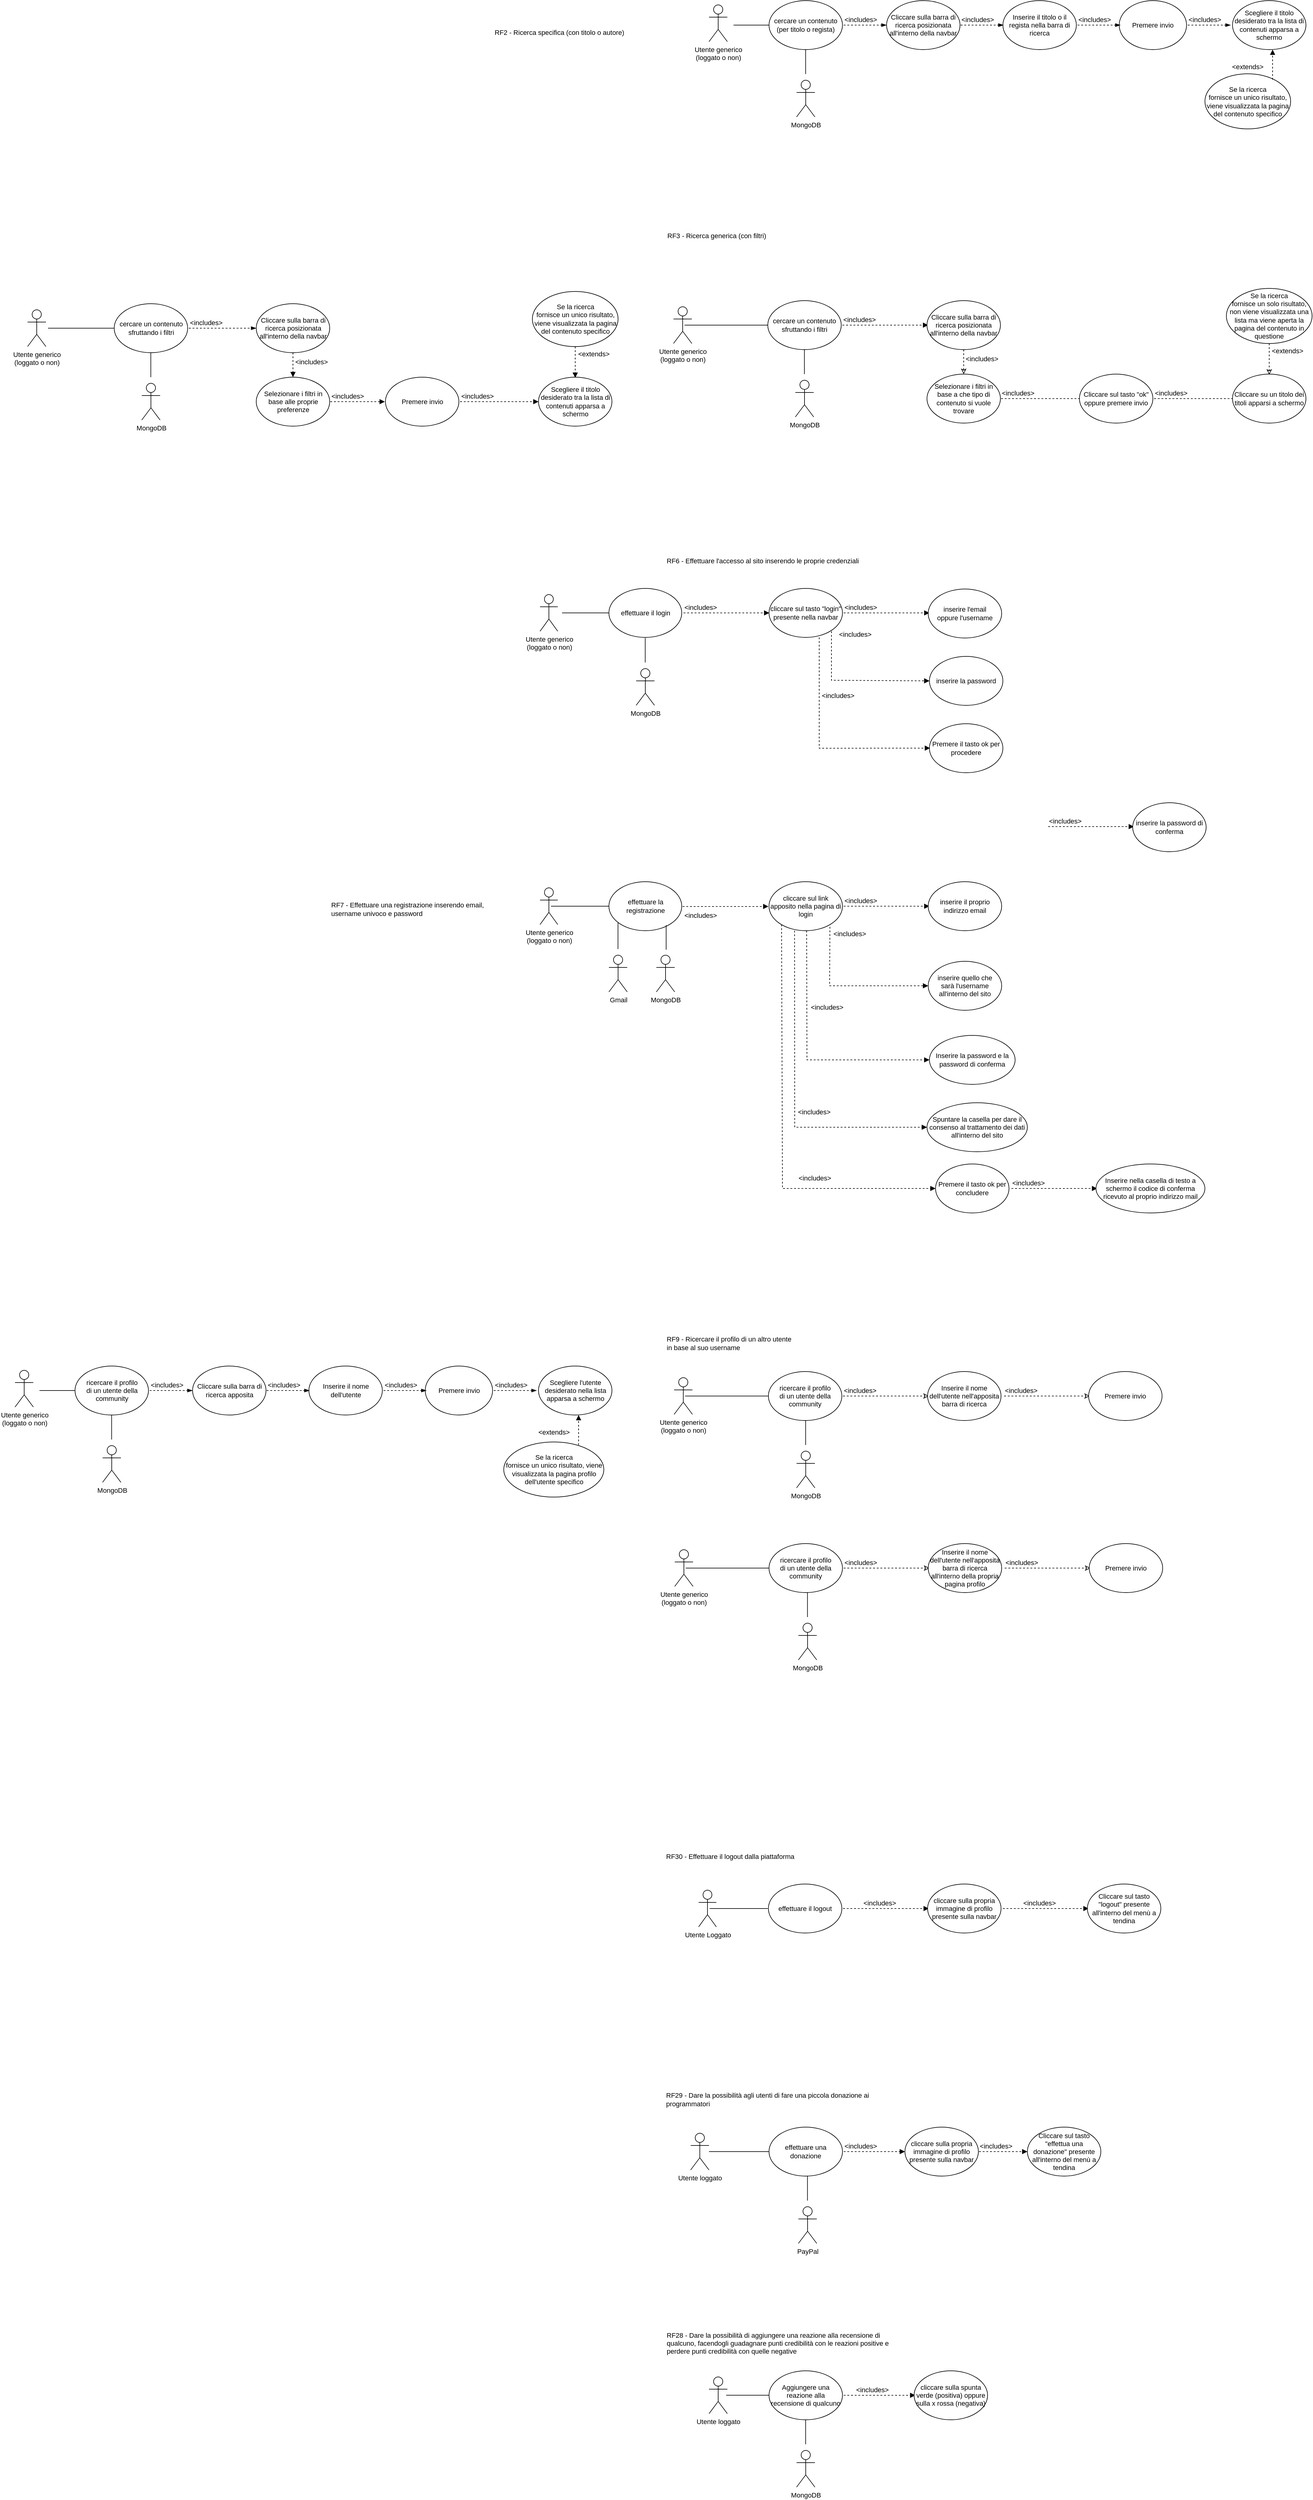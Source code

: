 <mxfile version="20.8.20" type="github">
  <diagram id="BzaeHkW2IxcMUpIrxkIE" name="Pagina-1">
    <mxGraphModel dx="3418" dy="672" grid="1" gridSize="10" guides="1" tooltips="1" connect="1" arrows="1" fold="1" page="1" pageScale="1" pageWidth="827" pageHeight="1169" math="0" shadow="0">
      <root>
        <mxCell id="0" />
        <mxCell id="1" parent="0" />
        <mxCell id="rFBbNZWab7Lw2liJQ4J3-1" value="Utente generico&lt;br&gt;(loggato o non)" style="shape=umlActor;verticalLabelPosition=bottom;verticalAlign=top;html=1;outlineConnect=0;fontSize=11;" parent="1" vertex="1">
          <mxGeometry x="-610" y="277" width="30" height="60" as="geometry" />
        </mxCell>
        <mxCell id="rFBbNZWab7Lw2liJQ4J3-2" value="RF2 - Ricerca specifica (con titolo o autore)" style="text;html=1;strokeColor=none;fillColor=none;align=left;verticalAlign=middle;whiteSpace=wrap;rounded=0;fontSize=11;" parent="1" vertex="1">
          <mxGeometry x="-962" y="307" width="280" height="30" as="geometry" />
        </mxCell>
        <mxCell id="rFBbNZWab7Lw2liJQ4J3-3" value="cercare un contenuto (per titolo o regista)" style="ellipse;whiteSpace=wrap;html=1;fontSize=11;" parent="1" vertex="1">
          <mxGeometry x="-512" y="270" width="120" height="80" as="geometry" />
        </mxCell>
        <mxCell id="rFBbNZWab7Lw2liJQ4J3-4" value="" style="endArrow=blockThin;dashed=1;html=1;rounded=0;fontSize=11;endFill=1;exitX=0.5;exitY=0.5;exitDx=0;exitDy=0;exitPerimeter=0;" parent="1" edge="1">
          <mxGeometry width="50" height="50" relative="1" as="geometry">
            <mxPoint x="-390" y="310" as="sourcePoint" />
            <mxPoint x="-320" y="310" as="targetPoint" />
          </mxGeometry>
        </mxCell>
        <mxCell id="rFBbNZWab7Lw2liJQ4J3-5" value="" style="endArrow=none;html=1;rounded=0;fontSize=11;entryX=0;entryY=0.5;entryDx=0;entryDy=0;endFill=0;" parent="1" target="rFBbNZWab7Lw2liJQ4J3-3" edge="1">
          <mxGeometry width="50" height="50" relative="1" as="geometry">
            <mxPoint x="-570" y="310" as="sourcePoint" />
            <mxPoint x="-528" y="310" as="targetPoint" />
          </mxGeometry>
        </mxCell>
        <mxCell id="rFBbNZWab7Lw2liJQ4J3-6" value="&amp;lt;includes&amp;gt;" style="text;html=1;strokeColor=none;fillColor=none;align=center;verticalAlign=middle;whiteSpace=wrap;rounded=0;fontSize=11;" parent="1" vertex="1">
          <mxGeometry x="-392" y="286" width="60" height="30" as="geometry" />
        </mxCell>
        <mxCell id="rFBbNZWab7Lw2liJQ4J3-7" value="Inserire il titolo o il regista nella barra di ricerca" style="ellipse;whiteSpace=wrap;html=1;fontSize=11;" parent="1" vertex="1">
          <mxGeometry x="-130" y="270" width="120" height="80" as="geometry" />
        </mxCell>
        <mxCell id="rFBbNZWab7Lw2liJQ4J3-9" value="RF3 - Ricerca generica (con filtri)" style="text;html=1;strokeColor=none;fillColor=none;align=left;verticalAlign=middle;whiteSpace=wrap;rounded=0;fontSize=11;" parent="1" vertex="1">
          <mxGeometry x="-680" y="639" width="280" height="30" as="geometry" />
        </mxCell>
        <mxCell id="rFBbNZWab7Lw2liJQ4J3-17" value="Se la ricerca&lt;br&gt;fornisce un unico risultato, viene visualizzata la pagina del contenuto specifico" style="ellipse;whiteSpace=wrap;html=1;fontSize=11;" parent="1" vertex="1">
          <mxGeometry x="200" y="389.5" width="140" height="90" as="geometry" />
        </mxCell>
        <mxCell id="uzrmkmoLNCfaZ5QYGX5--1" value="Utente generico&lt;br style=&quot;border-color: var(--border-color);&quot;&gt;(loggato o non)" style="shape=umlActor;verticalLabelPosition=bottom;verticalAlign=top;html=1;outlineConnect=0;fontSize=11;" parent="1" vertex="1">
          <mxGeometry x="-886" y="1240" width="29" height="60" as="geometry" />
        </mxCell>
        <mxCell id="uzrmkmoLNCfaZ5QYGX5--2" value="RF6 - Effettuare l&#39;accesso al sito inserendo le proprie credenziali" style="text;html=1;strokeColor=none;fillColor=none;align=left;verticalAlign=middle;whiteSpace=wrap;rounded=0;fontSize=11;" parent="1" vertex="1">
          <mxGeometry x="-681" y="1170" width="381" height="30" as="geometry" />
        </mxCell>
        <mxCell id="uzrmkmoLNCfaZ5QYGX5--3" value="cliccare sul tasto &quot;login&quot; presente nella navbar" style="ellipse;whiteSpace=wrap;html=1;fontSize=11;" parent="1" vertex="1">
          <mxGeometry x="-512" y="1230" width="120" height="80" as="geometry" />
        </mxCell>
        <mxCell id="uzrmkmoLNCfaZ5QYGX5--4" value="" style="endArrow=block;dashed=1;html=1;rounded=0;fontSize=11;endFill=1;exitX=0.5;exitY=0.5;exitDx=0;exitDy=0;exitPerimeter=0;" parent="1" edge="1">
          <mxGeometry width="50" height="50" relative="1" as="geometry">
            <mxPoint x="-390" y="1270.0" as="sourcePoint" />
            <mxPoint x="-250" y="1270.0" as="targetPoint" />
          </mxGeometry>
        </mxCell>
        <mxCell id="uzrmkmoLNCfaZ5QYGX5--5" value="" style="endArrow=none;html=1;rounded=0;fontSize=11;entryX=0;entryY=0.5;entryDx=0;entryDy=0;endFill=0;startArrow=none;" parent="1" source="DiBtjp3Jt3tIyl4qhVfu-1" edge="1">
          <mxGeometry width="50" height="50" relative="1" as="geometry">
            <mxPoint x="-868" y="1270.0" as="sourcePoint" />
            <mxPoint x="-732.0" y="1270" as="targetPoint" />
          </mxGeometry>
        </mxCell>
        <mxCell id="uzrmkmoLNCfaZ5QYGX5--6" value="&amp;lt;includes&amp;gt;" style="text;html=1;strokeColor=none;fillColor=none;align=center;verticalAlign=middle;whiteSpace=wrap;rounded=0;fontSize=11;" parent="1" vertex="1">
          <mxGeometry x="-392" y="1246" width="60" height="30" as="geometry" />
        </mxCell>
        <mxCell id="uzrmkmoLNCfaZ5QYGX5--7" value="inserire l&#39;email&lt;br&gt;oppure l&#39;username" style="ellipse;whiteSpace=wrap;html=1;fontSize=11;" parent="1" vertex="1">
          <mxGeometry x="-252" y="1231" width="120" height="80" as="geometry" />
        </mxCell>
        <mxCell id="uzrmkmoLNCfaZ5QYGX5--11" value="" style="endArrow=block;dashed=1;html=1;rounded=0;fontSize=11;endFill=1;entryX=0;entryY=0.5;entryDx=0;entryDy=0;" parent="1" target="uzrmkmoLNCfaZ5QYGX5--13" edge="1">
          <mxGeometry width="50" height="50" relative="1" as="geometry">
            <mxPoint x="-410" y="1300" as="sourcePoint" />
            <mxPoint x="-280" y="1364.0" as="targetPoint" />
            <Array as="points">
              <mxPoint x="-410" y="1380" />
            </Array>
          </mxGeometry>
        </mxCell>
        <mxCell id="uzrmkmoLNCfaZ5QYGX5--12" value="&amp;lt;includes&amp;gt;" style="text;html=1;strokeColor=none;fillColor=none;align=center;verticalAlign=middle;whiteSpace=wrap;rounded=0;fontSize=11;" parent="1" vertex="1">
          <mxGeometry x="-401" y="1290" width="60" height="30" as="geometry" />
        </mxCell>
        <mxCell id="uzrmkmoLNCfaZ5QYGX5--13" value="inserire la password" style="ellipse;whiteSpace=wrap;html=1;fontSize=11;" parent="1" vertex="1">
          <mxGeometry x="-250" y="1341" width="120" height="80" as="geometry" />
        </mxCell>
        <mxCell id="uzrmkmoLNCfaZ5QYGX5--16" value="RF7 - Effettuare una registrazione inserendo email, username univoco e password" style="text;html=1;strokeColor=none;fillColor=none;align=left;verticalAlign=middle;whiteSpace=wrap;rounded=0;fontSize=11;" parent="1" vertex="1">
          <mxGeometry x="-1229.5" y="1739" width="272" height="30" as="geometry" />
        </mxCell>
        <mxCell id="uzrmkmoLNCfaZ5QYGX5--17" value="cliccare sul link apposito nella pagina di login" style="ellipse;whiteSpace=wrap;html=1;fontSize=11;" parent="1" vertex="1">
          <mxGeometry x="-512" y="1709" width="120" height="80" as="geometry" />
        </mxCell>
        <mxCell id="uzrmkmoLNCfaZ5QYGX5--18" value="" style="endArrow=block;dashed=1;html=1;rounded=0;fontSize=11;endFill=1;exitX=0.5;exitY=0.5;exitDx=0;exitDy=0;exitPerimeter=0;" parent="1" edge="1">
          <mxGeometry width="50" height="50" relative="1" as="geometry">
            <mxPoint x="-390" y="1749.0" as="sourcePoint" />
            <mxPoint x="-250" y="1749.0" as="targetPoint" />
          </mxGeometry>
        </mxCell>
        <mxCell id="uzrmkmoLNCfaZ5QYGX5--20" value="&amp;lt;includes&amp;gt;" style="text;html=1;strokeColor=none;fillColor=none;align=center;verticalAlign=middle;whiteSpace=wrap;rounded=0;fontSize=11;" parent="1" vertex="1">
          <mxGeometry x="-392" y="1725" width="60" height="30" as="geometry" />
        </mxCell>
        <mxCell id="uzrmkmoLNCfaZ5QYGX5--21" value="inserire il proprio&lt;br&gt;indirizzo email" style="ellipse;whiteSpace=wrap;html=1;fontSize=11;" parent="1" vertex="1">
          <mxGeometry x="-252" y="1709" width="120" height="80" as="geometry" />
        </mxCell>
        <mxCell id="uzrmkmoLNCfaZ5QYGX5--22" value="" style="endArrow=block;dashed=1;html=1;rounded=0;fontSize=11;endFill=1;exitX=0.829;exitY=0.921;exitDx=0;exitDy=0;entryX=0;entryY=0.5;entryDx=0;entryDy=0;exitPerimeter=0;" parent="1" source="uzrmkmoLNCfaZ5QYGX5--17" target="uzrmkmoLNCfaZ5QYGX5--24" edge="1">
          <mxGeometry width="50" height="50" relative="1" as="geometry">
            <mxPoint x="-420" y="1843.0" as="sourcePoint" />
            <mxPoint x="-280" y="1843.0" as="targetPoint" />
            <Array as="points">
              <mxPoint x="-413" y="1879" />
            </Array>
          </mxGeometry>
        </mxCell>
        <mxCell id="uzrmkmoLNCfaZ5QYGX5--23" value="&amp;lt;includes&amp;gt;" style="text;html=1;strokeColor=none;fillColor=none;align=center;verticalAlign=middle;whiteSpace=wrap;rounded=0;fontSize=11;" parent="1" vertex="1">
          <mxGeometry x="-410" y="1779" width="60" height="30" as="geometry" />
        </mxCell>
        <mxCell id="uzrmkmoLNCfaZ5QYGX5--24" value="inserire quello che&lt;br&gt;sarà l&#39;username&lt;br&gt;all&#39;interno del sito" style="ellipse;whiteSpace=wrap;html=1;fontSize=11;" parent="1" vertex="1">
          <mxGeometry x="-252" y="1839" width="120" height="80" as="geometry" />
        </mxCell>
        <mxCell id="uzrmkmoLNCfaZ5QYGX5--26" value="" style="endArrow=block;dashed=1;html=1;rounded=0;fontSize=11;endFill=1;exitX=0.829;exitY=0.921;exitDx=0;exitDy=0;exitPerimeter=0;entryX=0;entryY=0.5;entryDx=0;entryDy=0;" parent="1" target="uzrmkmoLNCfaZ5QYGX5--28" edge="1">
          <mxGeometry width="50" height="50" relative="1" as="geometry">
            <mxPoint x="-450.52" y="1789.0" as="sourcePoint" />
            <mxPoint x="-252" y="2025" as="targetPoint" />
            <Array as="points">
              <mxPoint x="-450" y="2000" />
            </Array>
          </mxGeometry>
        </mxCell>
        <mxCell id="uzrmkmoLNCfaZ5QYGX5--27" value="&amp;lt;includes&amp;gt;" style="text;html=1;strokeColor=none;fillColor=none;align=center;verticalAlign=middle;whiteSpace=wrap;rounded=0;fontSize=11;" parent="1" vertex="1">
          <mxGeometry x="-447" y="1899" width="60" height="30" as="geometry" />
        </mxCell>
        <mxCell id="uzrmkmoLNCfaZ5QYGX5--28" value="Inserire la password e la password di conferma" style="ellipse;whiteSpace=wrap;html=1;fontSize=11;" parent="1" vertex="1">
          <mxGeometry x="-250" y="1960" width="140" height="80" as="geometry" />
        </mxCell>
        <mxCell id="uzrmkmoLNCfaZ5QYGX5--29" value="" style="endArrow=block;dashed=1;html=1;rounded=0;fontSize=11;endFill=1;exitX=0.829;exitY=0.921;exitDx=0;exitDy=0;exitPerimeter=0;entryX=0;entryY=0.5;entryDx=0;entryDy=0;" parent="1" target="uzrmkmoLNCfaZ5QYGX5--31" edge="1">
          <mxGeometry width="50" height="50" relative="1" as="geometry">
            <mxPoint x="-491.52" y="1779.0" as="sourcePoint" />
            <mxPoint x="-252" y="2145" as="targetPoint" />
            <Array as="points">
              <mxPoint x="-490" y="2210" />
            </Array>
          </mxGeometry>
        </mxCell>
        <mxCell id="uzrmkmoLNCfaZ5QYGX5--30" value="&amp;lt;includes&amp;gt;" style="text;html=1;strokeColor=none;fillColor=none;align=center;verticalAlign=middle;whiteSpace=wrap;rounded=0;fontSize=11;" parent="1" vertex="1">
          <mxGeometry x="-467" y="2178" width="60" height="30" as="geometry" />
        </mxCell>
        <mxCell id="uzrmkmoLNCfaZ5QYGX5--31" value="Premere il tasto ok per concludere" style="ellipse;whiteSpace=wrap;html=1;fontSize=11;" parent="1" vertex="1">
          <mxGeometry x="-240" y="2170" width="120" height="80" as="geometry" />
        </mxCell>
        <mxCell id="uzrmkmoLNCfaZ5QYGX5--78" value="Utente generico&lt;br&gt;(loggato o non)" style="shape=umlActor;verticalLabelPosition=bottom;verticalAlign=top;html=1;outlineConnect=0;fontSize=11;" parent="1" vertex="1">
          <mxGeometry x="-667" y="2519" width="30" height="60" as="geometry" />
        </mxCell>
        <mxCell id="uzrmkmoLNCfaZ5QYGX5--79" value="RF9 - Ricercare il profilo di un altro utente&lt;br&gt;in base al suo username" style="text;html=1;strokeColor=none;fillColor=none;align=left;verticalAlign=middle;whiteSpace=wrap;rounded=0;fontSize=11;" parent="1" vertex="1">
          <mxGeometry x="-681" y="2448" width="280" height="30" as="geometry" />
        </mxCell>
        <mxCell id="uzrmkmoLNCfaZ5QYGX5--80" value="ricercare il profilo&lt;br&gt;di un utente della&lt;br&gt;community" style="ellipse;whiteSpace=wrap;html=1;fontSize=11;" parent="1" vertex="1">
          <mxGeometry x="-513" y="2509" width="120" height="80" as="geometry" />
        </mxCell>
        <mxCell id="uzrmkmoLNCfaZ5QYGX5--81" value="" style="endArrow=classic;dashed=1;html=1;rounded=0;fontSize=11;endFill=0;exitX=0.5;exitY=0.5;exitDx=0;exitDy=0;exitPerimeter=0;" parent="1" edge="1">
          <mxGeometry width="50" height="50" relative="1" as="geometry">
            <mxPoint x="-391" y="2549" as="sourcePoint" />
            <mxPoint x="-251" y="2549" as="targetPoint" />
          </mxGeometry>
        </mxCell>
        <mxCell id="uzrmkmoLNCfaZ5QYGX5--82" value="" style="endArrow=none;html=1;rounded=0;fontSize=11;entryX=0;entryY=0.5;entryDx=0;entryDy=0;endFill=0;" parent="1" target="uzrmkmoLNCfaZ5QYGX5--80" edge="1">
          <mxGeometry width="50" height="50" relative="1" as="geometry">
            <mxPoint x="-649" y="2549" as="sourcePoint" />
            <mxPoint x="-529" y="2549" as="targetPoint" />
          </mxGeometry>
        </mxCell>
        <mxCell id="uzrmkmoLNCfaZ5QYGX5--83" value="&amp;lt;includes&amp;gt;" style="text;html=1;strokeColor=none;fillColor=none;align=center;verticalAlign=middle;whiteSpace=wrap;rounded=0;fontSize=11;" parent="1" vertex="1">
          <mxGeometry x="-393" y="2525" width="60" height="30" as="geometry" />
        </mxCell>
        <mxCell id="uzrmkmoLNCfaZ5QYGX5--84" value="Inserire il nome&lt;br&gt;dell&#39;utente nell&#39;apposita barra di ricerca" style="ellipse;whiteSpace=wrap;html=1;fontSize=11;" parent="1" vertex="1">
          <mxGeometry x="-253" y="2509" width="120" height="80" as="geometry" />
        </mxCell>
        <mxCell id="C8PdjClwqBsb0L9fgQ4Y-2" value="RF30 - Effettuare il logout dalla piattaforma" style="text;html=1;strokeColor=none;fillColor=none;align=left;verticalAlign=middle;whiteSpace=wrap;rounded=0;fontSize=11;" parent="1" vertex="1">
          <mxGeometry x="-682" y="3286" width="381" height="30" as="geometry" />
        </mxCell>
        <mxCell id="C8PdjClwqBsb0L9fgQ4Y-3" value="effettuare il logout" style="ellipse;whiteSpace=wrap;html=1;fontSize=11;" parent="1" vertex="1">
          <mxGeometry x="-513" y="3346" width="120" height="80" as="geometry" />
        </mxCell>
        <mxCell id="C8PdjClwqBsb0L9fgQ4Y-4" value="" style="endArrow=block;dashed=1;html=1;rounded=0;fontSize=11;endFill=1;exitX=0.5;exitY=0.5;exitDx=0;exitDy=0;exitPerimeter=0;" parent="1" edge="1">
          <mxGeometry width="50" height="50" relative="1" as="geometry">
            <mxPoint x="-391" y="3386" as="sourcePoint" />
            <mxPoint x="-251" y="3386" as="targetPoint" />
          </mxGeometry>
        </mxCell>
        <mxCell id="C8PdjClwqBsb0L9fgQ4Y-6" value="&amp;lt;includes&amp;gt;" style="text;html=1;strokeColor=none;fillColor=none;align=center;verticalAlign=middle;whiteSpace=wrap;rounded=0;fontSize=11;" parent="1" vertex="1">
          <mxGeometry x="-361" y="3362" width="60" height="30" as="geometry" />
        </mxCell>
        <mxCell id="C8PdjClwqBsb0L9fgQ4Y-7" value="cliccare sulla propria immagine di profilo presente sulla navbar" style="ellipse;whiteSpace=wrap;html=1;fontSize=11;" parent="1" vertex="1">
          <mxGeometry x="-253" y="3346" width="120" height="80" as="geometry" />
        </mxCell>
        <mxCell id="C8PdjClwqBsb0L9fgQ4Y-11" value="Utente loggato" style="shape=umlActor;verticalLabelPosition=bottom;verticalAlign=top;html=1;outlineConnect=0;fontSize=11;" parent="1" vertex="1">
          <mxGeometry x="-640" y="3753" width="30" height="60" as="geometry" />
        </mxCell>
        <mxCell id="C8PdjClwqBsb0L9fgQ4Y-12" value="RF29 - Dare la possibilità agli utenti di fare una piccola donazione ai programmatori" style="text;html=1;strokeColor=none;fillColor=none;align=left;verticalAlign=middle;whiteSpace=wrap;rounded=0;fontSize=11;" parent="1" vertex="1">
          <mxGeometry x="-682" y="3683" width="381" height="30" as="geometry" />
        </mxCell>
        <mxCell id="C8PdjClwqBsb0L9fgQ4Y-15" value="" style="endArrow=none;html=1;rounded=0;fontSize=11;entryX=0;entryY=0.5;entryDx=0;entryDy=0;endFill=0;" parent="1" edge="1">
          <mxGeometry width="50" height="50" relative="1" as="geometry">
            <mxPoint x="-600" y="3783" as="sourcePoint" />
            <mxPoint x="-513.0" y="3783" as="targetPoint" />
          </mxGeometry>
        </mxCell>
        <mxCell id="C8PdjClwqBsb0L9fgQ4Y-21" value="Utente loggato" style="shape=umlActor;verticalLabelPosition=bottom;verticalAlign=top;html=1;outlineConnect=0;fontSize=11;" parent="1" vertex="1">
          <mxGeometry x="-610" y="4151" width="30" height="60" as="geometry" />
        </mxCell>
        <mxCell id="C8PdjClwqBsb0L9fgQ4Y-22" value="RF28 - Dare la possibilità di aggiungere una reazione alla recensione di qualcuno, facendogli guadagnare punti credibilità con le reazioni positive e perdere punti credibilità con quelle negative" style="text;html=1;strokeColor=none;fillColor=none;align=left;verticalAlign=middle;whiteSpace=wrap;rounded=0;fontSize=11;" parent="1" vertex="1">
          <mxGeometry x="-681" y="4081" width="381" height="30" as="geometry" />
        </mxCell>
        <mxCell id="C8PdjClwqBsb0L9fgQ4Y-23" value="Aggiungere una reazione alla recensione di qualcuno" style="ellipse;whiteSpace=wrap;html=1;fontSize=11;" parent="1" vertex="1">
          <mxGeometry x="-512" y="4141" width="120" height="80" as="geometry" />
        </mxCell>
        <mxCell id="C8PdjClwqBsb0L9fgQ4Y-24" value="" style="endArrow=block;dashed=1;html=1;rounded=0;fontSize=11;endFill=1;" parent="1" edge="1">
          <mxGeometry width="50" height="50" relative="1" as="geometry">
            <mxPoint x="-390" y="4181" as="sourcePoint" />
            <mxPoint x="-273" y="4181" as="targetPoint" />
          </mxGeometry>
        </mxCell>
        <mxCell id="C8PdjClwqBsb0L9fgQ4Y-25" value="" style="endArrow=none;html=1;rounded=0;fontSize=11;endFill=0;" parent="1" edge="1">
          <mxGeometry width="50" height="50" relative="1" as="geometry">
            <mxPoint x="-582" y="4180.9" as="sourcePoint" />
            <mxPoint x="-512" y="4180.9" as="targetPoint" />
          </mxGeometry>
        </mxCell>
        <mxCell id="C8PdjClwqBsb0L9fgQ4Y-26" value="&amp;lt;includes&amp;gt;" style="text;html=1;strokeColor=none;fillColor=none;align=center;verticalAlign=middle;whiteSpace=wrap;rounded=0;fontSize=11;" parent="1" vertex="1">
          <mxGeometry x="-373" y="4157" width="60" height="30" as="geometry" />
        </mxCell>
        <mxCell id="C8PdjClwqBsb0L9fgQ4Y-27" value="cliccare sulla spunta verde (positiva) oppure sulla x rossa (negativa)" style="ellipse;whiteSpace=wrap;html=1;fontSize=11;" parent="1" vertex="1">
          <mxGeometry x="-275" y="4141" width="120" height="80" as="geometry" />
        </mxCell>
        <mxCell id="C8PdjClwqBsb0L9fgQ4Y-31" value="MongoDB" style="shape=umlActor;verticalLabelPosition=bottom;verticalAlign=top;html=1;outlineConnect=0;fontSize=11;" parent="1" vertex="1">
          <mxGeometry x="-467" y="400" width="30" height="60" as="geometry" />
        </mxCell>
        <mxCell id="nuLkHb1vCM5k8XnKJxcg-4" value="Premere invio" style="ellipse;whiteSpace=wrap;html=1;fontSize=11;" parent="1" vertex="1">
          <mxGeometry x="60" y="270" width="110" height="80" as="geometry" />
        </mxCell>
        <mxCell id="nuLkHb1vCM5k8XnKJxcg-5" value="Cliccare sulla barra di ricerca posizionata all&#39;interno della navbar" style="ellipse;whiteSpace=wrap;html=1;fontSize=11;" parent="1" vertex="1">
          <mxGeometry x="-320" y="270" width="120" height="80" as="geometry" />
        </mxCell>
        <mxCell id="nuLkHb1vCM5k8XnKJxcg-10" value="Scegliere il titolo desiderato tra la lista di contenuti apparsa a schermo" style="ellipse;whiteSpace=wrap;html=1;fontSize=11;" parent="1" vertex="1">
          <mxGeometry x="245" y="270" width="120" height="80" as="geometry" />
        </mxCell>
        <mxCell id="nuLkHb1vCM5k8XnKJxcg-11" value="Utente generico&lt;br&gt;(loggato o non)" style="shape=umlActor;verticalLabelPosition=bottom;verticalAlign=top;html=1;outlineConnect=0;fontSize=11;" parent="1" vertex="1">
          <mxGeometry x="-668" y="770" width="30" height="60" as="geometry" />
        </mxCell>
        <mxCell id="nuLkHb1vCM5k8XnKJxcg-13" value="cercare un contenuto sfruttando i filtri" style="ellipse;whiteSpace=wrap;html=1;fontSize=11;" parent="1" vertex="1">
          <mxGeometry x="-514" y="760" width="120" height="80" as="geometry" />
        </mxCell>
        <mxCell id="nuLkHb1vCM5k8XnKJxcg-14" value="" style="endArrow=block;dashed=1;html=1;rounded=0;fontSize=11;endFill=1;exitX=0.5;exitY=0.5;exitDx=0;exitDy=0;exitPerimeter=0;" parent="1" edge="1">
          <mxGeometry width="50" height="50" relative="1" as="geometry">
            <mxPoint x="-392" y="800" as="sourcePoint" />
            <mxPoint x="-252" y="800" as="targetPoint" />
          </mxGeometry>
        </mxCell>
        <mxCell id="nuLkHb1vCM5k8XnKJxcg-15" value="" style="endArrow=none;html=1;rounded=0;fontSize=11;entryX=0;entryY=0.5;entryDx=0;entryDy=0;endFill=0;" parent="1" target="nuLkHb1vCM5k8XnKJxcg-13" edge="1">
          <mxGeometry width="50" height="50" relative="1" as="geometry">
            <mxPoint x="-650" y="800" as="sourcePoint" />
            <mxPoint x="-530" y="800" as="targetPoint" />
          </mxGeometry>
        </mxCell>
        <mxCell id="nuLkHb1vCM5k8XnKJxcg-16" value="&amp;lt;includes&amp;gt;" style="text;html=1;strokeColor=none;fillColor=none;align=center;verticalAlign=middle;whiteSpace=wrap;rounded=0;fontSize=11;" parent="1" vertex="1">
          <mxGeometry x="-394" y="776" width="60" height="30" as="geometry" />
        </mxCell>
        <mxCell id="nuLkHb1vCM5k8XnKJxcg-17" value="Selezionare i filtri in base a che tipo di contenuto si vuole trovare" style="ellipse;whiteSpace=wrap;html=1;fontSize=11;" parent="1" vertex="1">
          <mxGeometry x="-254" y="880" width="120" height="80" as="geometry" />
        </mxCell>
        <mxCell id="nuLkHb1vCM5k8XnKJxcg-18" value="" style="endArrow=classic;dashed=1;html=1;rounded=0;fontSize=11;endFill=0;" parent="1" edge="1">
          <mxGeometry width="50" height="50" relative="1" as="geometry">
            <mxPoint x="305" y="830" as="sourcePoint" />
            <mxPoint x="305" y="881" as="targetPoint" />
          </mxGeometry>
        </mxCell>
        <mxCell id="nuLkHb1vCM5k8XnKJxcg-19" value="&amp;lt;extends&amp;gt;" style="text;html=1;strokeColor=none;fillColor=none;align=center;verticalAlign=middle;whiteSpace=wrap;rounded=0;fontSize=11;" parent="1" vertex="1">
          <mxGeometry x="305" y="827" width="60" height="30" as="geometry" />
        </mxCell>
        <mxCell id="nuLkHb1vCM5k8XnKJxcg-20" value="Se la ricerca&lt;br&gt;fornisce un solo risultato, non viene visualizzata una lista ma viene aperta la pagina del contenuto in&lt;br&gt;questione" style="ellipse;whiteSpace=wrap;html=1;fontSize=11;" parent="1" vertex="1">
          <mxGeometry x="235" y="740" width="140" height="90" as="geometry" />
        </mxCell>
        <mxCell id="nuLkHb1vCM5k8XnKJxcg-21" value="MongoDB" style="shape=umlActor;verticalLabelPosition=bottom;verticalAlign=top;html=1;outlineConnect=0;fontSize=11;" parent="1" vertex="1">
          <mxGeometry x="-469" y="890" width="30" height="60" as="geometry" />
        </mxCell>
        <mxCell id="nuLkHb1vCM5k8XnKJxcg-23" value="" style="endArrow=classic;dashed=1;html=1;rounded=0;fontSize=11;endFill=0;exitX=0.5;exitY=0.5;exitDx=0;exitDy=0;exitPerimeter=0;" parent="1" edge="1">
          <mxGeometry width="50" height="50" relative="1" as="geometry">
            <mxPoint x="-133" y="920" as="sourcePoint" />
            <mxPoint x="7" y="920" as="targetPoint" />
          </mxGeometry>
        </mxCell>
        <mxCell id="nuLkHb1vCM5k8XnKJxcg-24" value="&amp;lt;includes&amp;gt;" style="text;html=1;strokeColor=none;fillColor=none;align=center;verticalAlign=middle;whiteSpace=wrap;rounded=0;fontSize=11;" parent="1" vertex="1">
          <mxGeometry x="-135" y="896" width="60" height="30" as="geometry" />
        </mxCell>
        <mxCell id="nuLkHb1vCM5k8XnKJxcg-25" value="Cliccare sul tasto &quot;ok&quot; oppure premere invio" style="ellipse;whiteSpace=wrap;html=1;fontSize=11;" parent="1" vertex="1">
          <mxGeometry x="-5" y="880" width="120" height="80" as="geometry" />
        </mxCell>
        <mxCell id="nuLkHb1vCM5k8XnKJxcg-26" value="Cliccare sulla barra di ricerca posizionata all&#39;interno della navbar" style="ellipse;whiteSpace=wrap;html=1;fontSize=11;" parent="1" vertex="1">
          <mxGeometry x="-254" y="760" width="120" height="80" as="geometry" />
        </mxCell>
        <mxCell id="nuLkHb1vCM5k8XnKJxcg-27" value="" style="endArrow=classic;dashed=1;html=1;rounded=0;fontSize=11;endFill=0;exitX=0.5;exitY=1;exitDx=0;exitDy=0;entryX=0.5;entryY=0;entryDx=0;entryDy=0;" parent="1" source="nuLkHb1vCM5k8XnKJxcg-26" target="nuLkHb1vCM5k8XnKJxcg-17" edge="1">
          <mxGeometry width="50" height="50" relative="1" as="geometry">
            <mxPoint x="-129" y="799" as="sourcePoint" />
            <mxPoint x="11" y="799" as="targetPoint" />
          </mxGeometry>
        </mxCell>
        <mxCell id="nuLkHb1vCM5k8XnKJxcg-28" value="&amp;lt;includes&amp;gt;" style="text;html=1;strokeColor=none;fillColor=none;align=center;verticalAlign=middle;whiteSpace=wrap;rounded=0;fontSize=11;" parent="1" vertex="1">
          <mxGeometry x="-194" y="840" width="60" height="30" as="geometry" />
        </mxCell>
        <mxCell id="nuLkHb1vCM5k8XnKJxcg-29" value="" style="endArrow=classic;dashed=1;html=1;rounded=0;fontSize=11;endFill=0;exitX=0.5;exitY=0.5;exitDx=0;exitDy=0;exitPerimeter=0;" parent="1" edge="1">
          <mxGeometry width="50" height="50" relative="1" as="geometry">
            <mxPoint x="117" y="920" as="sourcePoint" />
            <mxPoint x="257" y="920" as="targetPoint" />
          </mxGeometry>
        </mxCell>
        <mxCell id="nuLkHb1vCM5k8XnKJxcg-30" value="&amp;lt;includes&amp;gt;" style="text;html=1;strokeColor=none;fillColor=none;align=center;verticalAlign=middle;whiteSpace=wrap;rounded=0;fontSize=11;" parent="1" vertex="1">
          <mxGeometry x="115" y="896" width="60" height="30" as="geometry" />
        </mxCell>
        <mxCell id="nuLkHb1vCM5k8XnKJxcg-31" value="Cliccare su un titolo dei titoli apparsi a schermo" style="ellipse;whiteSpace=wrap;html=1;fontSize=11;" parent="1" vertex="1">
          <mxGeometry x="245" y="880" width="120" height="80" as="geometry" />
        </mxCell>
        <mxCell id="nuLkHb1vCM5k8XnKJxcg-32" value="Premere il tasto ok per procedere" style="ellipse;whiteSpace=wrap;html=1;fontSize=11;" parent="1" vertex="1">
          <mxGeometry x="-250" y="1451" width="120" height="80" as="geometry" />
        </mxCell>
        <mxCell id="nuLkHb1vCM5k8XnKJxcg-33" value="" style="endArrow=block;dashed=1;html=1;rounded=0;fontSize=11;endFill=1;entryX=0;entryY=0.5;entryDx=0;entryDy=0;" parent="1" edge="1">
          <mxGeometry width="50" height="50" relative="1" as="geometry">
            <mxPoint x="-430" y="1310" as="sourcePoint" />
            <mxPoint x="-249.0" y="1490.86" as="targetPoint" />
            <Array as="points">
              <mxPoint x="-430" y="1491" />
            </Array>
          </mxGeometry>
        </mxCell>
        <mxCell id="nuLkHb1vCM5k8XnKJxcg-35" value="&amp;lt;includes&amp;gt;" style="text;html=1;strokeColor=none;fillColor=none;align=center;verticalAlign=middle;whiteSpace=wrap;rounded=0;fontSize=11;" parent="1" vertex="1">
          <mxGeometry x="-429" y="1390" width="60" height="30" as="geometry" />
        </mxCell>
        <mxCell id="nuLkHb1vCM5k8XnKJxcg-36" value="Spuntare la casella per dare il consenso al trattamento dei dati all&#39;interno del sito" style="ellipse;whiteSpace=wrap;html=1;fontSize=11;" parent="1" vertex="1">
          <mxGeometry x="-254" y="2070" width="164" height="80" as="geometry" />
        </mxCell>
        <mxCell id="nuLkHb1vCM5k8XnKJxcg-37" value="" style="endArrow=block;dashed=1;html=1;rounded=0;fontSize=11;endFill=1;exitX=0.829;exitY=0.921;exitDx=0;exitDy=0;exitPerimeter=0;entryX=0;entryY=0.5;entryDx=0;entryDy=0;" parent="1" target="nuLkHb1vCM5k8XnKJxcg-36" edge="1">
          <mxGeometry width="50" height="50" relative="1" as="geometry">
            <mxPoint x="-470.26" y="1789" as="sourcePoint" />
            <mxPoint x="-271.74" y="2008" as="targetPoint" />
            <Array as="points">
              <mxPoint x="-470" y="2110" />
            </Array>
          </mxGeometry>
        </mxCell>
        <mxCell id="nuLkHb1vCM5k8XnKJxcg-38" value="&amp;lt;includes&amp;gt;" style="text;html=1;strokeColor=none;fillColor=none;align=center;verticalAlign=middle;whiteSpace=wrap;rounded=0;fontSize=11;" parent="1" vertex="1">
          <mxGeometry x="-468" y="2070" width="60" height="30" as="geometry" />
        </mxCell>
        <mxCell id="nuLkHb1vCM5k8XnKJxcg-41" value="" style="endArrow=block;dashed=1;html=1;rounded=0;fontSize=11;endFill=1;exitX=0.5;exitY=0.5;exitDx=0;exitDy=0;exitPerimeter=0;" parent="1" edge="1">
          <mxGeometry width="50" height="50" relative="1" as="geometry">
            <mxPoint x="-116" y="2210" as="sourcePoint" />
            <mxPoint x="24" y="2210" as="targetPoint" />
          </mxGeometry>
        </mxCell>
        <mxCell id="nuLkHb1vCM5k8XnKJxcg-42" value="&amp;lt;includes&amp;gt;" style="text;html=1;strokeColor=none;fillColor=none;align=center;verticalAlign=middle;whiteSpace=wrap;rounded=0;fontSize=11;" parent="1" vertex="1">
          <mxGeometry x="-118" y="2186" width="60" height="30" as="geometry" />
        </mxCell>
        <mxCell id="nuLkHb1vCM5k8XnKJxcg-43" value="Inserire nella casella di testo a schermo il codice di conferma ricevuto al proprio indirizzo mail" style="ellipse;whiteSpace=wrap;html=1;fontSize=11;" parent="1" vertex="1">
          <mxGeometry x="22" y="2170" width="178" height="80" as="geometry" />
        </mxCell>
        <mxCell id="nuLkHb1vCM5k8XnKJxcg-44" value="" style="endArrow=classic;dashed=1;html=1;rounded=0;fontSize=11;endFill=0;exitX=0.5;exitY=0.5;exitDx=0;exitDy=0;exitPerimeter=0;" parent="1" edge="1">
          <mxGeometry width="50" height="50" relative="1" as="geometry">
            <mxPoint x="-128" y="2549.0" as="sourcePoint" />
            <mxPoint x="12" y="2549.0" as="targetPoint" />
          </mxGeometry>
        </mxCell>
        <mxCell id="nuLkHb1vCM5k8XnKJxcg-45" value="&amp;lt;includes&amp;gt;" style="text;html=1;strokeColor=none;fillColor=none;align=center;verticalAlign=middle;whiteSpace=wrap;rounded=0;fontSize=11;" parent="1" vertex="1">
          <mxGeometry x="-130" y="2525" width="60" height="30" as="geometry" />
        </mxCell>
        <mxCell id="nuLkHb1vCM5k8XnKJxcg-46" value="Premere invio" style="ellipse;whiteSpace=wrap;html=1;fontSize=11;" parent="1" vertex="1">
          <mxGeometry x="10" y="2509" width="120" height="80" as="geometry" />
        </mxCell>
        <mxCell id="nuLkHb1vCM5k8XnKJxcg-47" value="Utente generico&lt;br&gt;(loggato o non)" style="shape=umlActor;verticalLabelPosition=bottom;verticalAlign=top;html=1;outlineConnect=0;fontSize=11;" parent="1" vertex="1">
          <mxGeometry x="-666" y="2800" width="30" height="60" as="geometry" />
        </mxCell>
        <mxCell id="nuLkHb1vCM5k8XnKJxcg-48" value="ricercare il profilo&lt;br&gt;di un utente della&lt;br&gt;community" style="ellipse;whiteSpace=wrap;html=1;fontSize=11;" parent="1" vertex="1">
          <mxGeometry x="-512" y="2790" width="120" height="80" as="geometry" />
        </mxCell>
        <mxCell id="nuLkHb1vCM5k8XnKJxcg-49" value="" style="endArrow=classic;dashed=1;html=1;rounded=0;fontSize=11;endFill=0;exitX=0.5;exitY=0.5;exitDx=0;exitDy=0;exitPerimeter=0;" parent="1" edge="1">
          <mxGeometry width="50" height="50" relative="1" as="geometry">
            <mxPoint x="-390" y="2830" as="sourcePoint" />
            <mxPoint x="-250.0" y="2830" as="targetPoint" />
          </mxGeometry>
        </mxCell>
        <mxCell id="nuLkHb1vCM5k8XnKJxcg-50" value="" style="endArrow=none;html=1;rounded=0;fontSize=11;entryX=0;entryY=0.5;entryDx=0;entryDy=0;endFill=0;" parent="1" target="nuLkHb1vCM5k8XnKJxcg-48" edge="1">
          <mxGeometry width="50" height="50" relative="1" as="geometry">
            <mxPoint x="-648" y="2830" as="sourcePoint" />
            <mxPoint x="-528" y="2830" as="targetPoint" />
          </mxGeometry>
        </mxCell>
        <mxCell id="nuLkHb1vCM5k8XnKJxcg-51" value="&amp;lt;includes&amp;gt;" style="text;html=1;strokeColor=none;fillColor=none;align=center;verticalAlign=middle;whiteSpace=wrap;rounded=0;fontSize=11;" parent="1" vertex="1">
          <mxGeometry x="-392" y="2806" width="60" height="30" as="geometry" />
        </mxCell>
        <mxCell id="nuLkHb1vCM5k8XnKJxcg-52" value="Inserire il nome&lt;br&gt;dell&#39;utente nell&#39;apposita barra di ricerca all&#39;interno della propria pagina profilo" style="ellipse;whiteSpace=wrap;html=1;fontSize=11;" parent="1" vertex="1">
          <mxGeometry x="-252" y="2790" width="120" height="80" as="geometry" />
        </mxCell>
        <mxCell id="nuLkHb1vCM5k8XnKJxcg-55" value="" style="endArrow=classic;dashed=1;html=1;rounded=0;fontSize=11;endFill=0;exitX=0.5;exitY=0.5;exitDx=0;exitDy=0;exitPerimeter=0;" parent="1" edge="1">
          <mxGeometry width="50" height="50" relative="1" as="geometry">
            <mxPoint x="-127" y="2830" as="sourcePoint" />
            <mxPoint x="13" y="2830" as="targetPoint" />
          </mxGeometry>
        </mxCell>
        <mxCell id="nuLkHb1vCM5k8XnKJxcg-56" value="&amp;lt;includes&amp;gt;" style="text;html=1;strokeColor=none;fillColor=none;align=center;verticalAlign=middle;whiteSpace=wrap;rounded=0;fontSize=11;" parent="1" vertex="1">
          <mxGeometry x="-129" y="2806" width="60" height="30" as="geometry" />
        </mxCell>
        <mxCell id="nuLkHb1vCM5k8XnKJxcg-57" value="Premere invio" style="ellipse;whiteSpace=wrap;html=1;fontSize=11;" parent="1" vertex="1">
          <mxGeometry x="11" y="2790" width="120" height="80" as="geometry" />
        </mxCell>
        <mxCell id="nuLkHb1vCM5k8XnKJxcg-61" value="" style="endArrow=block;dashed=1;html=1;rounded=0;fontSize=11;endFill=1;exitX=0.5;exitY=0.5;exitDx=0;exitDy=0;exitPerimeter=0;" parent="1" edge="1">
          <mxGeometry width="50" height="50" relative="1" as="geometry">
            <mxPoint x="-130" y="3386" as="sourcePoint" />
            <mxPoint x="10" y="3386" as="targetPoint" />
          </mxGeometry>
        </mxCell>
        <mxCell id="nuLkHb1vCM5k8XnKJxcg-62" value="&amp;lt;includes&amp;gt;" style="text;html=1;strokeColor=none;fillColor=none;align=center;verticalAlign=middle;whiteSpace=wrap;rounded=0;fontSize=11;" parent="1" vertex="1">
          <mxGeometry x="-100" y="3362" width="60" height="30" as="geometry" />
        </mxCell>
        <mxCell id="nuLkHb1vCM5k8XnKJxcg-63" value="Cliccare sul tasto &quot;logout&quot; presente all&#39;interno del menù a tendina" style="ellipse;whiteSpace=wrap;html=1;fontSize=11;" parent="1" vertex="1">
          <mxGeometry x="8" y="3346" width="120" height="80" as="geometry" />
        </mxCell>
        <mxCell id="nuLkHb1vCM5k8XnKJxcg-65" value="effettuare una donazione" style="ellipse;whiteSpace=wrap;html=1;fontSize=11;" parent="1" vertex="1">
          <mxGeometry x="-512" y="3743" width="120" height="80" as="geometry" />
        </mxCell>
        <mxCell id="nuLkHb1vCM5k8XnKJxcg-66" value="" style="endArrow=block;dashed=1;html=1;rounded=0;fontSize=11;endFill=1;exitX=0.5;exitY=0.5;exitDx=0;exitDy=0;exitPerimeter=0;" parent="1" edge="1">
          <mxGeometry width="50" height="50" relative="1" as="geometry">
            <mxPoint x="-390" y="3783" as="sourcePoint" />
            <mxPoint x="-290" y="3783" as="targetPoint" />
          </mxGeometry>
        </mxCell>
        <mxCell id="nuLkHb1vCM5k8XnKJxcg-67" value="" style="endArrow=none;html=1;rounded=0;fontSize=11;entryX=0;entryY=0.5;entryDx=0;entryDy=0;endFill=0;" parent="1" target="nuLkHb1vCM5k8XnKJxcg-65" edge="1">
          <mxGeometry width="50" height="50" relative="1" as="geometry">
            <mxPoint x="-610" y="3783" as="sourcePoint" />
            <mxPoint x="-528" y="3783" as="targetPoint" />
          </mxGeometry>
        </mxCell>
        <mxCell id="nuLkHb1vCM5k8XnKJxcg-68" value="&amp;lt;includes&amp;gt;" style="text;html=1;strokeColor=none;fillColor=none;align=center;verticalAlign=middle;whiteSpace=wrap;rounded=0;fontSize=11;" parent="1" vertex="1">
          <mxGeometry x="-392" y="3759" width="60" height="30" as="geometry" />
        </mxCell>
        <mxCell id="nuLkHb1vCM5k8XnKJxcg-69" value="cliccare sulla propria immagine di profilo presente sulla navbar" style="ellipse;whiteSpace=wrap;html=1;fontSize=11;" parent="1" vertex="1">
          <mxGeometry x="-290" y="3743" width="120" height="80" as="geometry" />
        </mxCell>
        <mxCell id="nuLkHb1vCM5k8XnKJxcg-70" value="" style="endArrow=block;dashed=1;html=1;rounded=0;fontSize=11;endFill=1;exitX=0.5;exitY=0.5;exitDx=0;exitDy=0;exitPerimeter=0;" parent="1" edge="1">
          <mxGeometry width="50" height="50" relative="1" as="geometry">
            <mxPoint x="-169" y="3783" as="sourcePoint" />
            <mxPoint x="-90" y="3783" as="targetPoint" />
          </mxGeometry>
        </mxCell>
        <mxCell id="nuLkHb1vCM5k8XnKJxcg-71" value="&amp;lt;includes&amp;gt;" style="text;html=1;strokeColor=none;fillColor=none;align=center;verticalAlign=middle;whiteSpace=wrap;rounded=0;fontSize=11;" parent="1" vertex="1">
          <mxGeometry x="-171" y="3759" width="60" height="30" as="geometry" />
        </mxCell>
        <mxCell id="nuLkHb1vCM5k8XnKJxcg-72" value="Cliccare sul tasto &quot;effettua una donazione&quot; presente all&#39;interno del menù a tendina" style="ellipse;whiteSpace=wrap;html=1;fontSize=11;" parent="1" vertex="1">
          <mxGeometry x="-90" y="3743" width="120" height="80" as="geometry" />
        </mxCell>
        <mxCell id="DiBtjp3Jt3tIyl4qhVfu-1" value="effettuare il login" style="ellipse;whiteSpace=wrap;html=1;fontSize=11;" parent="1" vertex="1">
          <mxGeometry x="-773.5" y="1230" width="119" height="80" as="geometry" />
        </mxCell>
        <mxCell id="DiBtjp3Jt3tIyl4qhVfu-2" value="" style="endArrow=none;html=1;rounded=0;fontSize=11;entryX=0;entryY=0.5;entryDx=0;entryDy=0;endFill=0;" parent="1" target="DiBtjp3Jt3tIyl4qhVfu-1" edge="1">
          <mxGeometry width="50" height="50" relative="1" as="geometry">
            <mxPoint x="-850" y="1270" as="sourcePoint" />
            <mxPoint x="-732" y="1270" as="targetPoint" />
          </mxGeometry>
        </mxCell>
        <mxCell id="DiBtjp3Jt3tIyl4qhVfu-3" value="" style="endArrow=block;dashed=1;html=1;rounded=0;fontSize=11;endFill=1;exitX=0.5;exitY=0.5;exitDx=0;exitDy=0;exitPerimeter=0;" parent="1" edge="1">
          <mxGeometry width="50" height="50" relative="1" as="geometry">
            <mxPoint x="-651.5" y="1270" as="sourcePoint" />
            <mxPoint x="-511.5" y="1270" as="targetPoint" />
          </mxGeometry>
        </mxCell>
        <mxCell id="DiBtjp3Jt3tIyl4qhVfu-4" value="&amp;lt;includes&amp;gt;" style="text;html=1;strokeColor=none;fillColor=none;align=center;verticalAlign=middle;whiteSpace=wrap;rounded=0;fontSize=11;" parent="1" vertex="1">
          <mxGeometry x="-653.5" y="1246" width="59" height="30" as="geometry" />
        </mxCell>
        <mxCell id="DiBtjp3Jt3tIyl4qhVfu-5" value="Utente generico&lt;br style=&quot;border-color: var(--border-color);&quot;&gt;(loggato o non)" style="shape=umlActor;verticalLabelPosition=bottom;verticalAlign=top;html=1;outlineConnect=0;fontSize=11;" parent="1" vertex="1">
          <mxGeometry x="-886" y="1719" width="29" height="60" as="geometry" />
        </mxCell>
        <mxCell id="DiBtjp3Jt3tIyl4qhVfu-6" value="" style="endArrow=none;html=1;rounded=0;fontSize=11;entryX=0;entryY=0.5;entryDx=0;entryDy=0;endFill=0;startArrow=none;" parent="1" source="DiBtjp3Jt3tIyl4qhVfu-9" edge="1">
          <mxGeometry width="50" height="50" relative="1" as="geometry">
            <mxPoint x="-868" y="1749.0" as="sourcePoint" />
            <mxPoint x="-732" y="1749" as="targetPoint" />
          </mxGeometry>
        </mxCell>
        <mxCell id="DiBtjp3Jt3tIyl4qhVfu-9" value="effettuare la registrazione" style="ellipse;whiteSpace=wrap;html=1;fontSize=11;" parent="1" vertex="1">
          <mxGeometry x="-773.5" y="1709" width="119" height="80" as="geometry" />
        </mxCell>
        <mxCell id="DiBtjp3Jt3tIyl4qhVfu-10" value="" style="endArrow=none;html=1;rounded=0;fontSize=11;entryX=0;entryY=0.5;entryDx=0;entryDy=0;endFill=0;" parent="1" target="DiBtjp3Jt3tIyl4qhVfu-9" edge="1">
          <mxGeometry width="50" height="50" relative="1" as="geometry">
            <mxPoint x="-868" y="1749" as="sourcePoint" />
            <mxPoint x="-732" y="1749" as="targetPoint" />
          </mxGeometry>
        </mxCell>
        <mxCell id="DiBtjp3Jt3tIyl4qhVfu-12" value="&amp;lt;includes&amp;gt;" style="text;html=1;strokeColor=none;fillColor=none;align=center;verticalAlign=middle;whiteSpace=wrap;rounded=0;fontSize=11;" parent="1" vertex="1">
          <mxGeometry x="-653.5" y="1749" width="59" height="30" as="geometry" />
        </mxCell>
        <mxCell id="DiBtjp3Jt3tIyl4qhVfu-13" value="" style="endArrow=block;dashed=1;html=1;rounded=0;fontSize=11;endFill=1;exitX=0.5;exitY=0.5;exitDx=0;exitDy=0;exitPerimeter=0;" parent="1" edge="1">
          <mxGeometry width="50" height="50" relative="1" as="geometry">
            <mxPoint x="-653" y="1749.46" as="sourcePoint" />
            <mxPoint x="-513" y="1749.46" as="targetPoint" />
          </mxGeometry>
        </mxCell>
        <mxCell id="GalkqfXOEPQzNmH3KYCM-1" value="" style="endArrow=none;html=1;rounded=0;" edge="1" parent="1">
          <mxGeometry width="50" height="50" relative="1" as="geometry">
            <mxPoint x="-452.19" y="390" as="sourcePoint" />
            <mxPoint x="-452.19" y="350" as="targetPoint" />
          </mxGeometry>
        </mxCell>
        <mxCell id="GalkqfXOEPQzNmH3KYCM-2" value="" style="endArrow=none;html=1;rounded=0;" edge="1" parent="1">
          <mxGeometry width="50" height="50" relative="1" as="geometry">
            <mxPoint x="-454.17" y="880" as="sourcePoint" />
            <mxPoint x="-454.17" y="840" as="targetPoint" />
          </mxGeometry>
        </mxCell>
        <mxCell id="GalkqfXOEPQzNmH3KYCM-3" value="MongoDB" style="shape=umlActor;verticalLabelPosition=bottom;verticalAlign=top;html=1;outlineConnect=0;fontSize=11;" vertex="1" parent="1">
          <mxGeometry x="-729" y="1361" width="30" height="60" as="geometry" />
        </mxCell>
        <mxCell id="GalkqfXOEPQzNmH3KYCM-4" value="" style="endArrow=none;html=1;rounded=0;" edge="1" parent="1">
          <mxGeometry width="50" height="50" relative="1" as="geometry">
            <mxPoint x="-714.17" y="1351" as="sourcePoint" />
            <mxPoint x="-714.17" y="1311" as="targetPoint" />
          </mxGeometry>
        </mxCell>
        <mxCell id="GalkqfXOEPQzNmH3KYCM-5" value="MongoDB" style="shape=umlActor;verticalLabelPosition=bottom;verticalAlign=top;html=1;outlineConnect=0;fontSize=11;" vertex="1" parent="1">
          <mxGeometry x="-696" y="1829" width="30" height="60" as="geometry" />
        </mxCell>
        <mxCell id="GalkqfXOEPQzNmH3KYCM-6" value="" style="endArrow=none;html=1;rounded=0;" edge="1" parent="1">
          <mxGeometry width="50" height="50" relative="1" as="geometry">
            <mxPoint x="-680" y="1820" as="sourcePoint" />
            <mxPoint x="-680" y="1780" as="targetPoint" />
          </mxGeometry>
        </mxCell>
        <mxCell id="GalkqfXOEPQzNmH3KYCM-9" value="Gmail" style="shape=umlActor;verticalLabelPosition=bottom;verticalAlign=top;html=1;outlineConnect=0;fontSize=11;" vertex="1" parent="1">
          <mxGeometry x="-773.5" y="1829" width="30" height="60" as="geometry" />
        </mxCell>
        <mxCell id="GalkqfXOEPQzNmH3KYCM-10" value="" style="endArrow=none;html=1;rounded=0;entryX=0.125;entryY=0.833;entryDx=0;entryDy=0;entryPerimeter=0;" edge="1" parent="1" target="DiBtjp3Jt3tIyl4qhVfu-9">
          <mxGeometry width="50" height="50" relative="1" as="geometry">
            <mxPoint x="-758.67" y="1819" as="sourcePoint" />
            <mxPoint x="-758.67" y="1779" as="targetPoint" />
          </mxGeometry>
        </mxCell>
        <mxCell id="GalkqfXOEPQzNmH3KYCM-11" value="MongoDB" style="shape=umlActor;verticalLabelPosition=bottom;verticalAlign=top;html=1;outlineConnect=0;fontSize=11;" vertex="1" parent="1">
          <mxGeometry x="-467" y="2639" width="30" height="60" as="geometry" />
        </mxCell>
        <mxCell id="GalkqfXOEPQzNmH3KYCM-12" value="" style="endArrow=none;html=1;rounded=0;" edge="1" parent="1">
          <mxGeometry width="50" height="50" relative="1" as="geometry">
            <mxPoint x="-452.17" y="2629" as="sourcePoint" />
            <mxPoint x="-452.17" y="2589" as="targetPoint" />
          </mxGeometry>
        </mxCell>
        <mxCell id="GalkqfXOEPQzNmH3KYCM-15" value="MongoDB" style="shape=umlActor;verticalLabelPosition=bottom;verticalAlign=top;html=1;outlineConnect=0;fontSize=11;" vertex="1" parent="1">
          <mxGeometry x="-464" y="2920" width="30" height="60" as="geometry" />
        </mxCell>
        <mxCell id="GalkqfXOEPQzNmH3KYCM-16" value="" style="endArrow=none;html=1;rounded=0;" edge="1" parent="1">
          <mxGeometry width="50" height="50" relative="1" as="geometry">
            <mxPoint x="-449.17" y="2910" as="sourcePoint" />
            <mxPoint x="-449.17" y="2870" as="targetPoint" />
          </mxGeometry>
        </mxCell>
        <mxCell id="GalkqfXOEPQzNmH3KYCM-17" value="MongoDB" style="shape=umlActor;verticalLabelPosition=bottom;verticalAlign=top;html=1;outlineConnect=0;fontSize=11;" vertex="1" parent="1">
          <mxGeometry x="-467" y="4271" width="30" height="60" as="geometry" />
        </mxCell>
        <mxCell id="GalkqfXOEPQzNmH3KYCM-18" value="" style="endArrow=none;html=1;rounded=0;" edge="1" parent="1">
          <mxGeometry width="50" height="50" relative="1" as="geometry">
            <mxPoint x="-452.17" y="4261" as="sourcePoint" />
            <mxPoint x="-452.17" y="4221" as="targetPoint" />
          </mxGeometry>
        </mxCell>
        <mxCell id="GalkqfXOEPQzNmH3KYCM-19" value="PayPal" style="shape=umlActor;verticalLabelPosition=bottom;verticalAlign=top;html=1;outlineConnect=0;fontSize=11;" vertex="1" parent="1">
          <mxGeometry x="-464" y="3873" width="30" height="60" as="geometry" />
        </mxCell>
        <mxCell id="GalkqfXOEPQzNmH3KYCM-20" value="" style="endArrow=none;html=1;rounded=0;" edge="1" parent="1">
          <mxGeometry width="50" height="50" relative="1" as="geometry">
            <mxPoint x="-449.17" y="3863" as="sourcePoint" />
            <mxPoint x="-449.17" y="3823" as="targetPoint" />
          </mxGeometry>
        </mxCell>
        <mxCell id="GalkqfXOEPQzNmH3KYCM-21" value="Utente Loggato" style="shape=umlActor;verticalLabelPosition=bottom;verticalAlign=top;html=1;outlineConnect=0;fontSize=11;" vertex="1" parent="1">
          <mxGeometry x="-627" y="3356" width="29" height="60" as="geometry" />
        </mxCell>
        <mxCell id="GalkqfXOEPQzNmH3KYCM-22" value="" style="endArrow=none;html=1;rounded=0;fontSize=11;entryX=0;entryY=0.5;entryDx=0;entryDy=0;endFill=0;" edge="1" parent="1">
          <mxGeometry width="50" height="50" relative="1" as="geometry">
            <mxPoint x="-609" y="3386" as="sourcePoint" />
            <mxPoint x="-514" y="3386" as="targetPoint" />
          </mxGeometry>
        </mxCell>
        <mxCell id="GalkqfXOEPQzNmH3KYCM-23" value="Utente generico&lt;br&gt;(loggato o non)" style="shape=umlActor;verticalLabelPosition=bottom;verticalAlign=top;html=1;outlineConnect=0;fontSize=11;" vertex="1" parent="1">
          <mxGeometry x="-1723" y="775" width="30" height="60" as="geometry" />
        </mxCell>
        <mxCell id="GalkqfXOEPQzNmH3KYCM-24" value="cercare un contenuto sfruttando i filtri" style="ellipse;whiteSpace=wrap;html=1;fontSize=11;" vertex="1" parent="1">
          <mxGeometry x="-1581.5" y="765" width="120" height="80" as="geometry" />
        </mxCell>
        <mxCell id="GalkqfXOEPQzNmH3KYCM-25" value="" style="endArrow=blockThin;dashed=1;html=1;rounded=0;fontSize=11;endFill=1;exitX=0.5;exitY=0.5;exitDx=0;exitDy=0;exitPerimeter=0;" edge="1" parent="1">
          <mxGeometry width="50" height="50" relative="1" as="geometry">
            <mxPoint x="-1459.5" y="805" as="sourcePoint" />
            <mxPoint x="-1349.5" y="805" as="targetPoint" />
          </mxGeometry>
        </mxCell>
        <mxCell id="GalkqfXOEPQzNmH3KYCM-26" value="" style="endArrow=none;html=1;rounded=0;fontSize=11;entryX=0;entryY=0.5;entryDx=0;entryDy=0;endFill=0;" edge="1" parent="1" target="GalkqfXOEPQzNmH3KYCM-24">
          <mxGeometry width="50" height="50" relative="1" as="geometry">
            <mxPoint x="-1689.5" y="805" as="sourcePoint" />
            <mxPoint x="-1597.5" y="805" as="targetPoint" />
          </mxGeometry>
        </mxCell>
        <mxCell id="GalkqfXOEPQzNmH3KYCM-27" value="&amp;lt;includes&amp;gt;" style="text;html=1;strokeColor=none;fillColor=none;align=center;verticalAlign=middle;whiteSpace=wrap;rounded=0;fontSize=11;" vertex="1" parent="1">
          <mxGeometry x="-1461.5" y="781" width="60" height="30" as="geometry" />
        </mxCell>
        <mxCell id="GalkqfXOEPQzNmH3KYCM-28" value="Selezionare i filtri in base alle proprie preferenze" style="ellipse;whiteSpace=wrap;html=1;fontSize=11;" vertex="1" parent="1">
          <mxGeometry x="-1349.5" y="885" width="120" height="80" as="geometry" />
        </mxCell>
        <mxCell id="GalkqfXOEPQzNmH3KYCM-29" value="" style="endArrow=block;dashed=1;html=1;rounded=0;fontSize=11;endFill=1;" edge="1" parent="1">
          <mxGeometry width="50" height="50" relative="1" as="geometry">
            <mxPoint x="-828.5" y="835" as="sourcePoint" />
            <mxPoint x="-828.5" y="886" as="targetPoint" />
          </mxGeometry>
        </mxCell>
        <mxCell id="GalkqfXOEPQzNmH3KYCM-30" value="&amp;lt;extends&amp;gt;" style="text;html=1;strokeColor=none;fillColor=none;align=center;verticalAlign=middle;whiteSpace=wrap;rounded=0;fontSize=11;" vertex="1" parent="1">
          <mxGeometry x="-828.5" y="832" width="60" height="30" as="geometry" />
        </mxCell>
        <mxCell id="GalkqfXOEPQzNmH3KYCM-31" value="Se la ricerca&lt;br&gt;fornisce un unico risultato, viene visualizzata la pagina del contenuto specifico" style="ellipse;whiteSpace=wrap;html=1;fontSize=11;" vertex="1" parent="1">
          <mxGeometry x="-898.5" y="745" width="140" height="90" as="geometry" />
        </mxCell>
        <mxCell id="GalkqfXOEPQzNmH3KYCM-32" value="MongoDB" style="shape=umlActor;verticalLabelPosition=bottom;verticalAlign=top;html=1;outlineConnect=0;fontSize=11;" vertex="1" parent="1">
          <mxGeometry x="-1536.5" y="895" width="30" height="60" as="geometry" />
        </mxCell>
        <mxCell id="GalkqfXOEPQzNmH3KYCM-33" value="" style="endArrow=block;dashed=1;html=1;rounded=0;fontSize=11;endFill=1;exitX=0.5;exitY=0.5;exitDx=0;exitDy=0;exitPerimeter=0;" edge="1" parent="1">
          <mxGeometry width="50" height="50" relative="1" as="geometry">
            <mxPoint x="-1228.5" y="925" as="sourcePoint" />
            <mxPoint x="-1139.5" y="925" as="targetPoint" />
          </mxGeometry>
        </mxCell>
        <mxCell id="GalkqfXOEPQzNmH3KYCM-34" value="&amp;lt;includes&amp;gt;" style="text;html=1;strokeColor=none;fillColor=none;align=center;verticalAlign=middle;whiteSpace=wrap;rounded=0;fontSize=11;" vertex="1" parent="1">
          <mxGeometry x="-1230.5" y="901" width="60" height="30" as="geometry" />
        </mxCell>
        <mxCell id="GalkqfXOEPQzNmH3KYCM-35" value="Premere invio" style="ellipse;whiteSpace=wrap;html=1;fontSize=11;" vertex="1" parent="1">
          <mxGeometry x="-1138.5" y="885" width="120" height="80" as="geometry" />
        </mxCell>
        <mxCell id="GalkqfXOEPQzNmH3KYCM-36" value="Cliccare sulla barra di ricerca posizionata all&#39;interno della navbar" style="ellipse;whiteSpace=wrap;html=1;fontSize=11;" vertex="1" parent="1">
          <mxGeometry x="-1349.5" y="765" width="120" height="80" as="geometry" />
        </mxCell>
        <mxCell id="GalkqfXOEPQzNmH3KYCM-37" value="" style="endArrow=block;dashed=1;html=1;rounded=0;fontSize=11;endFill=1;exitX=0.5;exitY=1;exitDx=0;exitDy=0;entryX=0.5;entryY=0;entryDx=0;entryDy=0;" edge="1" parent="1" source="GalkqfXOEPQzNmH3KYCM-36" target="GalkqfXOEPQzNmH3KYCM-28">
          <mxGeometry width="50" height="50" relative="1" as="geometry">
            <mxPoint x="-1224.5" y="804" as="sourcePoint" />
            <mxPoint x="-1084.5" y="804" as="targetPoint" />
          </mxGeometry>
        </mxCell>
        <mxCell id="GalkqfXOEPQzNmH3KYCM-38" value="&amp;lt;includes&amp;gt;" style="text;html=1;strokeColor=none;fillColor=none;align=center;verticalAlign=middle;whiteSpace=wrap;rounded=0;fontSize=11;" vertex="1" parent="1">
          <mxGeometry x="-1289.5" y="845" width="60" height="30" as="geometry" />
        </mxCell>
        <mxCell id="GalkqfXOEPQzNmH3KYCM-39" value="" style="endArrow=block;dashed=1;html=1;rounded=0;fontSize=11;endFill=1;exitX=0.5;exitY=0.5;exitDx=0;exitDy=0;exitPerimeter=0;entryX=0;entryY=0.5;entryDx=0;entryDy=0;" edge="1" parent="1" target="GalkqfXOEPQzNmH3KYCM-41">
          <mxGeometry width="50" height="50" relative="1" as="geometry">
            <mxPoint x="-1016.5" y="925" as="sourcePoint" />
            <mxPoint x="-876.5" y="925" as="targetPoint" />
          </mxGeometry>
        </mxCell>
        <mxCell id="GalkqfXOEPQzNmH3KYCM-40" value="&amp;lt;includes&amp;gt;" style="text;html=1;strokeColor=none;fillColor=none;align=center;verticalAlign=middle;whiteSpace=wrap;rounded=0;fontSize=11;" vertex="1" parent="1">
          <mxGeometry x="-1018.5" y="901" width="60" height="30" as="geometry" />
        </mxCell>
        <mxCell id="GalkqfXOEPQzNmH3KYCM-41" value="Scegliere il titolo desiderato tra la lista di contenuti apparsa a schermo" style="ellipse;whiteSpace=wrap;html=1;fontSize=11;" vertex="1" parent="1">
          <mxGeometry x="-888.5" y="885" width="120" height="80" as="geometry" />
        </mxCell>
        <mxCell id="GalkqfXOEPQzNmH3KYCM-42" value="" style="endArrow=none;html=1;rounded=0;" edge="1" parent="1">
          <mxGeometry width="50" height="50" relative="1" as="geometry">
            <mxPoint x="-1521.69" y="885" as="sourcePoint" />
            <mxPoint x="-1521.69" y="845" as="targetPoint" />
          </mxGeometry>
        </mxCell>
        <mxCell id="GalkqfXOEPQzNmH3KYCM-43" value="" style="endArrow=block;dashed=1;html=1;rounded=0;fontSize=11;endFill=1;exitX=0.5;exitY=0.5;exitDx=0;exitDy=0;exitPerimeter=0;" edge="1" parent="1">
          <mxGeometry width="50" height="50" relative="1" as="geometry">
            <mxPoint x="-56" y="1619.0" as="sourcePoint" />
            <mxPoint x="84" y="1619.0" as="targetPoint" />
          </mxGeometry>
        </mxCell>
        <mxCell id="GalkqfXOEPQzNmH3KYCM-44" value="&amp;lt;includes&amp;gt;" style="text;html=1;strokeColor=none;fillColor=none;align=center;verticalAlign=middle;whiteSpace=wrap;rounded=0;fontSize=11;" vertex="1" parent="1">
          <mxGeometry x="-58" y="1595" width="60" height="30" as="geometry" />
        </mxCell>
        <mxCell id="GalkqfXOEPQzNmH3KYCM-45" value="inserire la password di conferma" style="ellipse;whiteSpace=wrap;html=1;fontSize=11;" vertex="1" parent="1">
          <mxGeometry x="82" y="1580" width="120" height="80" as="geometry" />
        </mxCell>
        <mxCell id="GalkqfXOEPQzNmH3KYCM-48" value="" style="endArrow=blockThin;dashed=1;html=1;rounded=0;fontSize=11;endFill=1;exitX=0.5;exitY=0.5;exitDx=0;exitDy=0;exitPerimeter=0;" edge="1" parent="1">
          <mxGeometry width="50" height="50" relative="1" as="geometry">
            <mxPoint x="-199" y="310" as="sourcePoint" />
            <mxPoint x="-129" y="310" as="targetPoint" />
          </mxGeometry>
        </mxCell>
        <mxCell id="GalkqfXOEPQzNmH3KYCM-49" value="&amp;lt;includes&amp;gt;" style="text;html=1;strokeColor=none;fillColor=none;align=center;verticalAlign=middle;whiteSpace=wrap;rounded=0;fontSize=11;" vertex="1" parent="1">
          <mxGeometry x="-201" y="286" width="60" height="30" as="geometry" />
        </mxCell>
        <mxCell id="GalkqfXOEPQzNmH3KYCM-50" value="" style="endArrow=blockThin;dashed=1;html=1;rounded=0;fontSize=11;endFill=1;exitX=0.5;exitY=0.5;exitDx=0;exitDy=0;exitPerimeter=0;" edge="1" parent="1">
          <mxGeometry width="50" height="50" relative="1" as="geometry">
            <mxPoint x="-8" y="310" as="sourcePoint" />
            <mxPoint x="62" y="310" as="targetPoint" />
          </mxGeometry>
        </mxCell>
        <mxCell id="GalkqfXOEPQzNmH3KYCM-51" value="&amp;lt;includes&amp;gt;" style="text;html=1;strokeColor=none;fillColor=none;align=center;verticalAlign=middle;whiteSpace=wrap;rounded=0;fontSize=11;" vertex="1" parent="1">
          <mxGeometry x="-10" y="286" width="60" height="30" as="geometry" />
        </mxCell>
        <mxCell id="GalkqfXOEPQzNmH3KYCM-52" value="" style="endArrow=blockThin;dashed=1;html=1;rounded=0;fontSize=11;endFill=1;exitX=0.5;exitY=0.5;exitDx=0;exitDy=0;exitPerimeter=0;" edge="1" parent="1">
          <mxGeometry width="50" height="50" relative="1" as="geometry">
            <mxPoint x="172" y="310" as="sourcePoint" />
            <mxPoint x="242" y="310" as="targetPoint" />
          </mxGeometry>
        </mxCell>
        <mxCell id="GalkqfXOEPQzNmH3KYCM-53" value="&amp;lt;includes&amp;gt;" style="text;html=1;strokeColor=none;fillColor=none;align=center;verticalAlign=middle;whiteSpace=wrap;rounded=0;fontSize=11;" vertex="1" parent="1">
          <mxGeometry x="170" y="286" width="60" height="30" as="geometry" />
        </mxCell>
        <mxCell id="GalkqfXOEPQzNmH3KYCM-54" value="" style="endArrow=block;dashed=1;html=1;rounded=0;fontSize=11;endFill=1;" edge="1" parent="1">
          <mxGeometry width="50" height="50" relative="1" as="geometry">
            <mxPoint x="310.5" y="399" as="sourcePoint" />
            <mxPoint x="310.5" y="350" as="targetPoint" />
          </mxGeometry>
        </mxCell>
        <mxCell id="GalkqfXOEPQzNmH3KYCM-55" value="&amp;lt;extends&amp;gt;" style="text;html=1;strokeColor=none;fillColor=none;align=center;verticalAlign=middle;whiteSpace=wrap;rounded=0;fontSize=11;" vertex="1" parent="1">
          <mxGeometry x="240" y="363" width="60" height="30" as="geometry" />
        </mxCell>
        <mxCell id="GalkqfXOEPQzNmH3KYCM-57" value="Utente generico&lt;br&gt;(loggato o non)" style="shape=umlActor;verticalLabelPosition=bottom;verticalAlign=top;html=1;outlineConnect=0;fontSize=11;" vertex="1" parent="1">
          <mxGeometry x="-1743.5" y="2507" width="30" height="60" as="geometry" />
        </mxCell>
        <mxCell id="GalkqfXOEPQzNmH3KYCM-58" value="ricercare il profilo&lt;br style=&quot;border-color: var(--border-color);&quot;&gt;di un utente della&lt;br style=&quot;border-color: var(--border-color);&quot;&gt;community" style="ellipse;whiteSpace=wrap;html=1;fontSize=11;" vertex="1" parent="1">
          <mxGeometry x="-1645.5" y="2500" width="120" height="80" as="geometry" />
        </mxCell>
        <mxCell id="GalkqfXOEPQzNmH3KYCM-59" value="" style="endArrow=blockThin;dashed=1;html=1;rounded=0;fontSize=11;endFill=1;exitX=0.5;exitY=0.5;exitDx=0;exitDy=0;exitPerimeter=0;" edge="1" parent="1">
          <mxGeometry width="50" height="50" relative="1" as="geometry">
            <mxPoint x="-1523.5" y="2540" as="sourcePoint" />
            <mxPoint x="-1453.5" y="2540" as="targetPoint" />
          </mxGeometry>
        </mxCell>
        <mxCell id="GalkqfXOEPQzNmH3KYCM-60" value="" style="endArrow=none;html=1;rounded=0;fontSize=11;entryX=0;entryY=0.5;entryDx=0;entryDy=0;endFill=0;" edge="1" parent="1" target="GalkqfXOEPQzNmH3KYCM-58">
          <mxGeometry width="50" height="50" relative="1" as="geometry">
            <mxPoint x="-1703.5" y="2540" as="sourcePoint" />
            <mxPoint x="-1661.5" y="2540" as="targetPoint" />
          </mxGeometry>
        </mxCell>
        <mxCell id="GalkqfXOEPQzNmH3KYCM-61" value="&amp;lt;includes&amp;gt;" style="text;html=1;strokeColor=none;fillColor=none;align=center;verticalAlign=middle;whiteSpace=wrap;rounded=0;fontSize=11;" vertex="1" parent="1">
          <mxGeometry x="-1525.5" y="2516" width="60" height="30" as="geometry" />
        </mxCell>
        <mxCell id="GalkqfXOEPQzNmH3KYCM-62" value="Inserire il nome&lt;br style=&quot;border-color: var(--border-color);&quot;&gt;dell&#39;utente" style="ellipse;whiteSpace=wrap;html=1;fontSize=11;" vertex="1" parent="1">
          <mxGeometry x="-1263.5" y="2500" width="120" height="80" as="geometry" />
        </mxCell>
        <mxCell id="GalkqfXOEPQzNmH3KYCM-63" value="Se la ricerca&lt;br&gt;fornisce un unico risultato, viene visualizzata la pagina profilo dell&#39;utente specifico" style="ellipse;whiteSpace=wrap;html=1;fontSize=11;" vertex="1" parent="1">
          <mxGeometry x="-945.25" y="2624" width="163.5" height="90" as="geometry" />
        </mxCell>
        <mxCell id="GalkqfXOEPQzNmH3KYCM-64" value="MongoDB" style="shape=umlActor;verticalLabelPosition=bottom;verticalAlign=top;html=1;outlineConnect=0;fontSize=11;" vertex="1" parent="1">
          <mxGeometry x="-1600.5" y="2630" width="30" height="60" as="geometry" />
        </mxCell>
        <mxCell id="GalkqfXOEPQzNmH3KYCM-65" value="Premere invio" style="ellipse;whiteSpace=wrap;html=1;fontSize=11;" vertex="1" parent="1">
          <mxGeometry x="-1073.5" y="2500" width="110" height="80" as="geometry" />
        </mxCell>
        <mxCell id="GalkqfXOEPQzNmH3KYCM-66" value="Cliccare sulla barra di ricerca apposita" style="ellipse;whiteSpace=wrap;html=1;fontSize=11;" vertex="1" parent="1">
          <mxGeometry x="-1453.5" y="2500" width="120" height="80" as="geometry" />
        </mxCell>
        <mxCell id="GalkqfXOEPQzNmH3KYCM-67" value="Scegliere l&#39;utente desiderato nella lista apparsa a schermo" style="ellipse;whiteSpace=wrap;html=1;fontSize=11;" vertex="1" parent="1">
          <mxGeometry x="-888.5" y="2500" width="120" height="80" as="geometry" />
        </mxCell>
        <mxCell id="GalkqfXOEPQzNmH3KYCM-68" value="" style="endArrow=none;html=1;rounded=0;" edge="1" parent="1">
          <mxGeometry width="50" height="50" relative="1" as="geometry">
            <mxPoint x="-1585.69" y="2620" as="sourcePoint" />
            <mxPoint x="-1585.69" y="2580" as="targetPoint" />
          </mxGeometry>
        </mxCell>
        <mxCell id="GalkqfXOEPQzNmH3KYCM-69" value="" style="endArrow=blockThin;dashed=1;html=1;rounded=0;fontSize=11;endFill=1;exitX=0.5;exitY=0.5;exitDx=0;exitDy=0;exitPerimeter=0;" edge="1" parent="1">
          <mxGeometry width="50" height="50" relative="1" as="geometry">
            <mxPoint x="-1332.5" y="2540" as="sourcePoint" />
            <mxPoint x="-1262.5" y="2540" as="targetPoint" />
          </mxGeometry>
        </mxCell>
        <mxCell id="GalkqfXOEPQzNmH3KYCM-70" value="&amp;lt;includes&amp;gt;" style="text;html=1;strokeColor=none;fillColor=none;align=center;verticalAlign=middle;whiteSpace=wrap;rounded=0;fontSize=11;" vertex="1" parent="1">
          <mxGeometry x="-1334.5" y="2516" width="60" height="30" as="geometry" />
        </mxCell>
        <mxCell id="GalkqfXOEPQzNmH3KYCM-71" value="" style="endArrow=blockThin;dashed=1;html=1;rounded=0;fontSize=11;endFill=1;exitX=0.5;exitY=0.5;exitDx=0;exitDy=0;exitPerimeter=0;" edge="1" parent="1">
          <mxGeometry width="50" height="50" relative="1" as="geometry">
            <mxPoint x="-1141.5" y="2540" as="sourcePoint" />
            <mxPoint x="-1071.5" y="2540" as="targetPoint" />
          </mxGeometry>
        </mxCell>
        <mxCell id="GalkqfXOEPQzNmH3KYCM-72" value="&amp;lt;includes&amp;gt;" style="text;html=1;strokeColor=none;fillColor=none;align=center;verticalAlign=middle;whiteSpace=wrap;rounded=0;fontSize=11;" vertex="1" parent="1">
          <mxGeometry x="-1143.5" y="2516" width="60" height="30" as="geometry" />
        </mxCell>
        <mxCell id="GalkqfXOEPQzNmH3KYCM-73" value="" style="endArrow=blockThin;dashed=1;html=1;rounded=0;fontSize=11;endFill=1;exitX=0.5;exitY=0.5;exitDx=0;exitDy=0;exitPerimeter=0;" edge="1" parent="1">
          <mxGeometry width="50" height="50" relative="1" as="geometry">
            <mxPoint x="-961.5" y="2540" as="sourcePoint" />
            <mxPoint x="-891.5" y="2540" as="targetPoint" />
          </mxGeometry>
        </mxCell>
        <mxCell id="GalkqfXOEPQzNmH3KYCM-74" value="&amp;lt;includes&amp;gt;" style="text;html=1;strokeColor=none;fillColor=none;align=center;verticalAlign=middle;whiteSpace=wrap;rounded=0;fontSize=11;" vertex="1" parent="1">
          <mxGeometry x="-963.5" y="2516" width="60" height="30" as="geometry" />
        </mxCell>
        <mxCell id="GalkqfXOEPQzNmH3KYCM-75" value="" style="endArrow=block;dashed=1;html=1;rounded=0;fontSize=11;endFill=1;" edge="1" parent="1">
          <mxGeometry width="50" height="50" relative="1" as="geometry">
            <mxPoint x="-823" y="2629" as="sourcePoint" />
            <mxPoint x="-823" y="2580" as="targetPoint" />
          </mxGeometry>
        </mxCell>
        <mxCell id="GalkqfXOEPQzNmH3KYCM-76" value="&amp;lt;extends&amp;gt;" style="text;html=1;strokeColor=none;fillColor=none;align=center;verticalAlign=middle;whiteSpace=wrap;rounded=0;fontSize=11;" vertex="1" parent="1">
          <mxGeometry x="-893.5" y="2593" width="60" height="30" as="geometry" />
        </mxCell>
      </root>
    </mxGraphModel>
  </diagram>
</mxfile>
